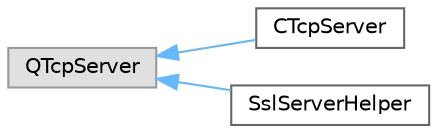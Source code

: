 digraph "类继承关系图"
{
 // LATEX_PDF_SIZE
  bgcolor="transparent";
  edge [fontname=Helvetica,fontsize=10,labelfontname=Helvetica,labelfontsize=10];
  node [fontname=Helvetica,fontsize=10,shape=box,height=0.2,width=0.4];
  rankdir="LR";
  Node0 [id="Node000000",label="QTcpServer",height=0.2,width=0.4,color="grey60", fillcolor="#E0E0E0", style="filled",tooltip=" "];
  Node0 -> Node1 [id="edge354_Node000000_Node000001",dir="back",color="steelblue1",style="solid",tooltip=" "];
  Node1 [id="Node000001",label="CTcpServer",height=0.2,width=0.4,color="grey40", fillcolor="white", style="filled",URL="$class_c_tcp_server.html",tooltip=" "];
  Node0 -> Node2 [id="edge355_Node000000_Node000002",dir="back",color="steelblue1",style="solid",tooltip=" "];
  Node2 [id="Node000002",label="SslServerHelper",height=0.2,width=0.4,color="grey40", fillcolor="white", style="filled",URL="$class_j_q_http_server_1_1_ssl_server_helper.html",tooltip="SSL 服务器助手类。"];
}

